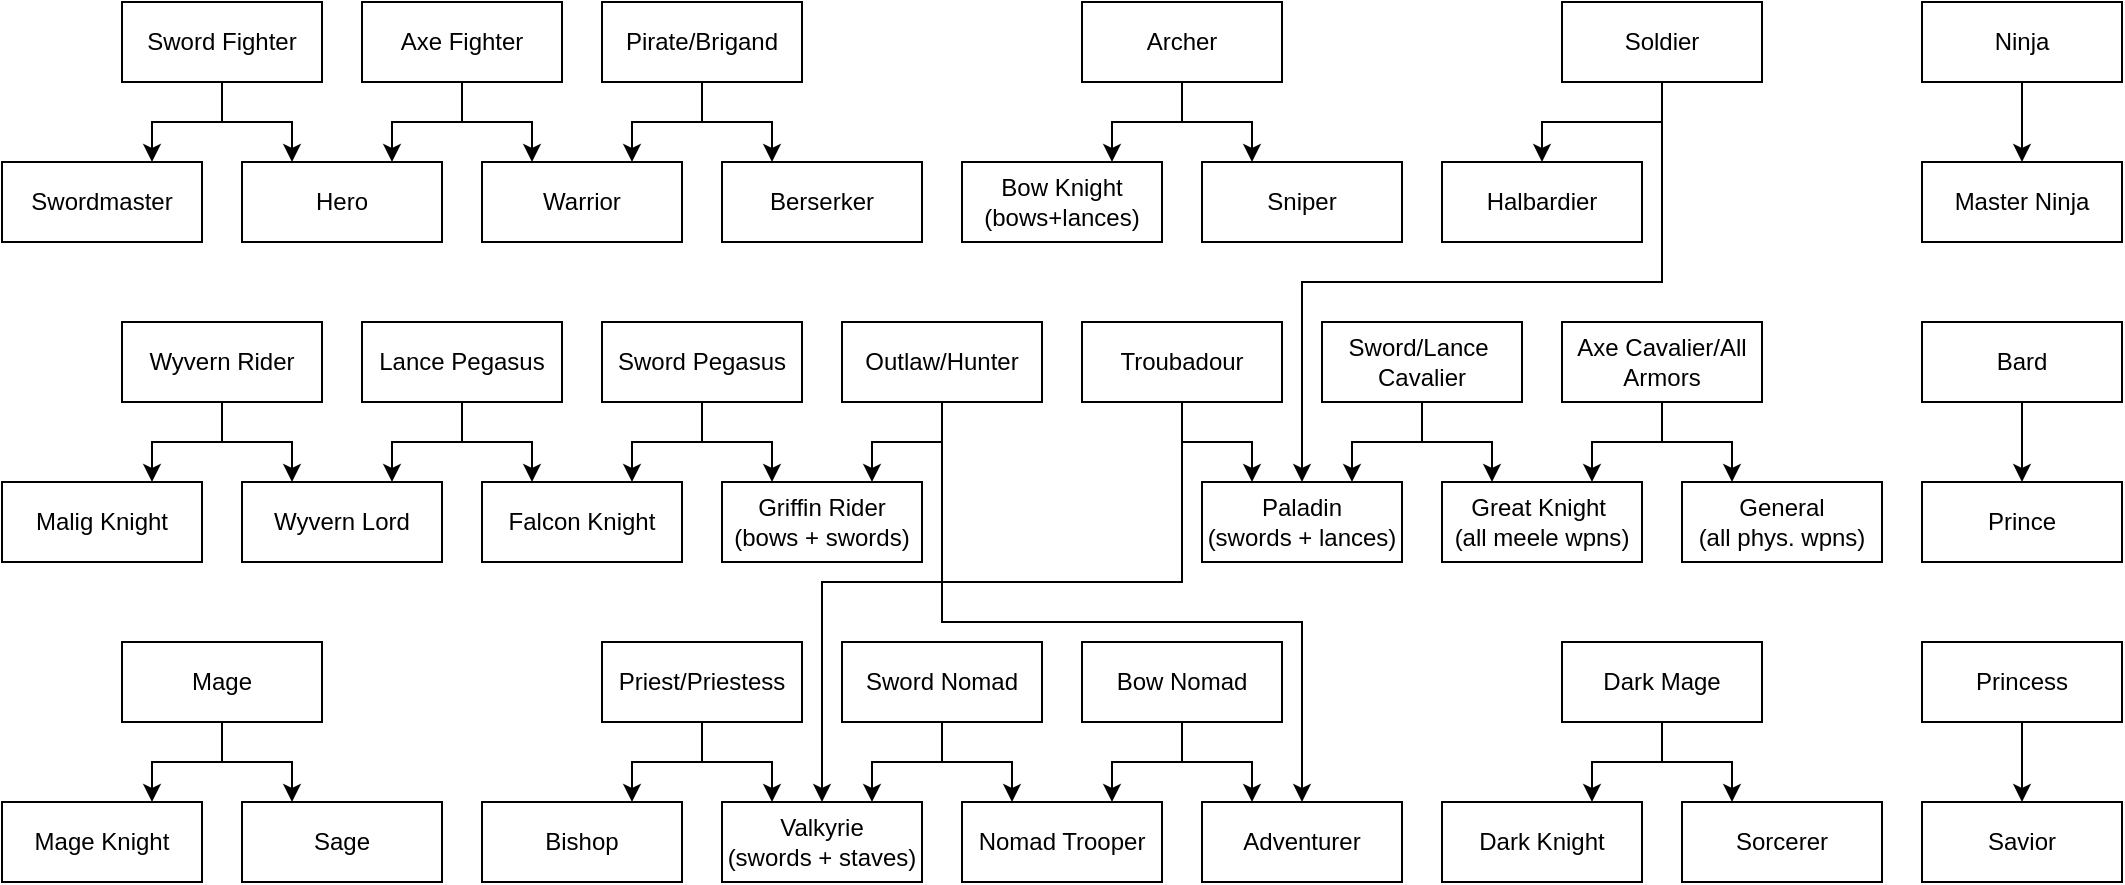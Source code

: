 <mxfile version="24.7.17">
  <diagram id="XxqG0bQk13wD3dM7bR77" name="Page-1">
    <mxGraphModel dx="724" dy="461" grid="1" gridSize="10" guides="1" tooltips="1" connect="1" arrows="1" fold="1" page="1" pageScale="1" pageWidth="1100" pageHeight="850" math="0" shadow="0">
      <root>
        <mxCell id="0" />
        <mxCell id="1" parent="0" />
        <mxCell id="kZJEnrz8YEluNi5q1bV1-3" value="" style="edgeStyle=orthogonalEdgeStyle;rounded=0;orthogonalLoop=1;jettySize=auto;html=1;entryX=0.75;entryY=0;entryDx=0;entryDy=0;" parent="1" source="kZJEnrz8YEluNi5q1bV1-1" target="kZJEnrz8YEluNi5q1bV1-2" edge="1">
          <mxGeometry relative="1" as="geometry" />
        </mxCell>
        <mxCell id="kZJEnrz8YEluNi5q1bV1-5" style="edgeStyle=orthogonalEdgeStyle;rounded=0;orthogonalLoop=1;jettySize=auto;html=1;exitX=0.5;exitY=1;exitDx=0;exitDy=0;entryX=0.25;entryY=0;entryDx=0;entryDy=0;" parent="1" source="kZJEnrz8YEluNi5q1bV1-1" target="kZJEnrz8YEluNi5q1bV1-4" edge="1">
          <mxGeometry relative="1" as="geometry" />
        </mxCell>
        <mxCell id="kZJEnrz8YEluNi5q1bV1-1" value="Sword Fighter" style="rounded=0;whiteSpace=wrap;html=1;" parent="1" vertex="1">
          <mxGeometry x="70" y="10" width="100" height="40" as="geometry" />
        </mxCell>
        <mxCell id="kZJEnrz8YEluNi5q1bV1-2" value="Swordmaster" style="rounded=0;whiteSpace=wrap;html=1;" parent="1" vertex="1">
          <mxGeometry x="10" y="90" width="100" height="40" as="geometry" />
        </mxCell>
        <mxCell id="kZJEnrz8YEluNi5q1bV1-4" value="Hero" style="rounded=0;whiteSpace=wrap;html=1;" parent="1" vertex="1">
          <mxGeometry x="130" y="90" width="100" height="40" as="geometry" />
        </mxCell>
        <mxCell id="kZJEnrz8YEluNi5q1bV1-7" style="edgeStyle=orthogonalEdgeStyle;rounded=0;orthogonalLoop=1;jettySize=auto;html=1;exitX=0.5;exitY=1;exitDx=0;exitDy=0;entryX=0.75;entryY=0;entryDx=0;entryDy=0;" parent="1" source="kZJEnrz8YEluNi5q1bV1-6" target="kZJEnrz8YEluNi5q1bV1-4" edge="1">
          <mxGeometry relative="1" as="geometry" />
        </mxCell>
        <mxCell id="kZJEnrz8YEluNi5q1bV1-9" style="edgeStyle=orthogonalEdgeStyle;rounded=0;orthogonalLoop=1;jettySize=auto;html=1;exitX=0.5;exitY=1;exitDx=0;exitDy=0;entryX=0.25;entryY=0;entryDx=0;entryDy=0;" parent="1" source="kZJEnrz8YEluNi5q1bV1-6" target="kZJEnrz8YEluNi5q1bV1-8" edge="1">
          <mxGeometry relative="1" as="geometry" />
        </mxCell>
        <mxCell id="kZJEnrz8YEluNi5q1bV1-6" value="Axe Fighter" style="rounded=0;whiteSpace=wrap;html=1;" parent="1" vertex="1">
          <mxGeometry x="190" y="10" width="100" height="40" as="geometry" />
        </mxCell>
        <mxCell id="kZJEnrz8YEluNi5q1bV1-8" value="Warrior" style="rounded=0;whiteSpace=wrap;html=1;" parent="1" vertex="1">
          <mxGeometry x="250" y="90" width="100" height="40" as="geometry" />
        </mxCell>
        <mxCell id="kZJEnrz8YEluNi5q1bV1-11" style="edgeStyle=orthogonalEdgeStyle;rounded=0;orthogonalLoop=1;jettySize=auto;html=1;entryX=0.75;entryY=0;entryDx=0;entryDy=0;" parent="1" source="kZJEnrz8YEluNi5q1bV1-10" target="kZJEnrz8YEluNi5q1bV1-8" edge="1">
          <mxGeometry relative="1" as="geometry" />
        </mxCell>
        <mxCell id="kZJEnrz8YEluNi5q1bV1-13" style="edgeStyle=orthogonalEdgeStyle;rounded=0;orthogonalLoop=1;jettySize=auto;html=1;exitX=0.5;exitY=1;exitDx=0;exitDy=0;entryX=0.25;entryY=0;entryDx=0;entryDy=0;" parent="1" source="kZJEnrz8YEluNi5q1bV1-10" target="kZJEnrz8YEluNi5q1bV1-12" edge="1">
          <mxGeometry relative="1" as="geometry" />
        </mxCell>
        <mxCell id="kZJEnrz8YEluNi5q1bV1-10" value="Pirate/Brigand" style="rounded=0;whiteSpace=wrap;html=1;" parent="1" vertex="1">
          <mxGeometry x="310" y="10" width="100" height="40" as="geometry" />
        </mxCell>
        <mxCell id="kZJEnrz8YEluNi5q1bV1-12" value="Berserker" style="rounded=0;whiteSpace=wrap;html=1;" parent="1" vertex="1">
          <mxGeometry x="370" y="90" width="100" height="40" as="geometry" />
        </mxCell>
        <mxCell id="kZJEnrz8YEluNi5q1bV1-28" value="" style="edgeStyle=orthogonalEdgeStyle;rounded=0;orthogonalLoop=1;jettySize=auto;html=1;entryX=0.25;entryY=0;entryDx=0;entryDy=0;" parent="1" source="kZJEnrz8YEluNi5q1bV1-30" target="kZJEnrz8YEluNi5q1bV1-31" edge="1">
          <mxGeometry relative="1" as="geometry" />
        </mxCell>
        <mxCell id="kZJEnrz8YEluNi5q1bV1-29" style="edgeStyle=orthogonalEdgeStyle;rounded=0;orthogonalLoop=1;jettySize=auto;html=1;exitX=0.5;exitY=1;exitDx=0;exitDy=0;entryX=0.75;entryY=0;entryDx=0;entryDy=0;" parent="1" source="kZJEnrz8YEluNi5q1bV1-30" target="kZJEnrz8YEluNi5q1bV1-32" edge="1">
          <mxGeometry relative="1" as="geometry" />
        </mxCell>
        <mxCell id="kZJEnrz8YEluNi5q1bV1-30" value="Archer" style="rounded=0;whiteSpace=wrap;html=1;" parent="1" vertex="1">
          <mxGeometry x="550" y="10" width="100" height="40" as="geometry" />
        </mxCell>
        <mxCell id="kZJEnrz8YEluNi5q1bV1-31" value="Sniper" style="rounded=0;whiteSpace=wrap;html=1;" parent="1" vertex="1">
          <mxGeometry x="610" y="90" width="100" height="40" as="geometry" />
        </mxCell>
        <mxCell id="kZJEnrz8YEluNi5q1bV1-32" value="Bow Knight&lt;div&gt;(bows+lances)&lt;/div&gt;" style="rounded=0;whiteSpace=wrap;html=1;" parent="1" vertex="1">
          <mxGeometry x="490" y="90" width="100" height="40" as="geometry" />
        </mxCell>
        <mxCell id="jifHn38ONUjNXcM0R3jG-14" style="edgeStyle=orthogonalEdgeStyle;rounded=0;orthogonalLoop=1;jettySize=auto;html=1;exitX=0.5;exitY=1;exitDx=0;exitDy=0;entryX=0.75;entryY=0;entryDx=0;entryDy=0;" edge="1" parent="1" source="kZJEnrz8YEluNi5q1bV1-35" target="kZJEnrz8YEluNi5q1bV1-39">
          <mxGeometry relative="1" as="geometry" />
        </mxCell>
        <mxCell id="jifHn38ONUjNXcM0R3jG-19" style="edgeStyle=orthogonalEdgeStyle;rounded=0;orthogonalLoop=1;jettySize=auto;html=1;exitX=0.5;exitY=1;exitDx=0;exitDy=0;entryX=0.5;entryY=0;entryDx=0;entryDy=0;" edge="1" parent="1" source="kZJEnrz8YEluNi5q1bV1-35" target="kZJEnrz8YEluNi5q1bV1-36">
          <mxGeometry relative="1" as="geometry">
            <Array as="points">
              <mxPoint x="480" y="320" />
              <mxPoint x="660" y="320" />
            </Array>
          </mxGeometry>
        </mxCell>
        <mxCell id="kZJEnrz8YEluNi5q1bV1-35" value="Outlaw/Hunter" style="rounded=0;whiteSpace=wrap;html=1;" parent="1" vertex="1">
          <mxGeometry x="430" y="170" width="100" height="40" as="geometry" />
        </mxCell>
        <mxCell id="kZJEnrz8YEluNi5q1bV1-36" value="Adventurer" style="rounded=0;whiteSpace=wrap;html=1;" parent="1" vertex="1">
          <mxGeometry x="610" y="410" width="100" height="40" as="geometry" />
        </mxCell>
        <mxCell id="kZJEnrz8YEluNi5q1bV1-39" value="Griffin Rider (bows + swords)" style="rounded=0;whiteSpace=wrap;html=1;" parent="1" vertex="1">
          <mxGeometry x="370" y="250" width="100" height="40" as="geometry" />
        </mxCell>
        <mxCell id="kZJEnrz8YEluNi5q1bV1-40" value="Nomad Trooper" style="rounded=0;whiteSpace=wrap;html=1;" parent="1" vertex="1">
          <mxGeometry x="490" y="410" width="100" height="40" as="geometry" />
        </mxCell>
        <mxCell id="kZJEnrz8YEluNi5q1bV1-45" value="Paladin&lt;div&gt;(swords + lances)&lt;/div&gt;" style="rounded=0;whiteSpace=wrap;html=1;" parent="1" vertex="1">
          <mxGeometry x="610" y="250" width="100" height="40" as="geometry" />
        </mxCell>
        <mxCell id="kZJEnrz8YEluNi5q1bV1-54" value="Falcon Knight" style="rounded=0;whiteSpace=wrap;html=1;" parent="1" vertex="1">
          <mxGeometry x="250" y="250" width="100" height="40" as="geometry" />
        </mxCell>
        <mxCell id="kZJEnrz8YEluNi5q1bV1-57" style="edgeStyle=orthogonalEdgeStyle;rounded=0;orthogonalLoop=1;jettySize=auto;html=1;exitX=0.5;exitY=1;exitDx=0;exitDy=0;entryX=0.75;entryY=0;entryDx=0;entryDy=0;" parent="1" source="kZJEnrz8YEluNi5q1bV1-56" target="kZJEnrz8YEluNi5q1bV1-45" edge="1">
          <mxGeometry relative="1" as="geometry" />
        </mxCell>
        <mxCell id="kZJEnrz8YEluNi5q1bV1-61" style="edgeStyle=orthogonalEdgeStyle;rounded=0;orthogonalLoop=1;jettySize=auto;html=1;exitX=0.5;exitY=1;exitDx=0;exitDy=0;entryX=0.25;entryY=0;entryDx=0;entryDy=0;" parent="1" source="kZJEnrz8YEluNi5q1bV1-56" target="kZJEnrz8YEluNi5q1bV1-59" edge="1">
          <mxGeometry relative="1" as="geometry" />
        </mxCell>
        <mxCell id="kZJEnrz8YEluNi5q1bV1-56" value="Sword/Lance&lt;span style=&quot;background-color: initial;&quot;&gt;&amp;nbsp;&lt;/span&gt;&lt;div&gt;&lt;span style=&quot;background-color: initial;&quot;&gt;Cavalier&lt;/span&gt;&lt;/div&gt;" style="rounded=0;whiteSpace=wrap;html=1;" parent="1" vertex="1">
          <mxGeometry x="670" y="170" width="100" height="40" as="geometry" />
        </mxCell>
        <mxCell id="kZJEnrz8YEluNi5q1bV1-62" style="edgeStyle=orthogonalEdgeStyle;rounded=0;orthogonalLoop=1;jettySize=auto;html=1;entryX=0.75;entryY=0;entryDx=0;entryDy=0;" parent="1" source="kZJEnrz8YEluNi5q1bV1-58" target="kZJEnrz8YEluNi5q1bV1-59" edge="1">
          <mxGeometry relative="1" as="geometry" />
        </mxCell>
        <mxCell id="kZJEnrz8YEluNi5q1bV1-65" style="edgeStyle=orthogonalEdgeStyle;rounded=0;orthogonalLoop=1;jettySize=auto;html=1;exitX=0.5;exitY=1;exitDx=0;exitDy=0;entryX=0.25;entryY=0;entryDx=0;entryDy=0;" parent="1" source="kZJEnrz8YEluNi5q1bV1-58" target="kZJEnrz8YEluNi5q1bV1-64" edge="1">
          <mxGeometry relative="1" as="geometry" />
        </mxCell>
        <mxCell id="kZJEnrz8YEluNi5q1bV1-58" value="Axe Cavalier/All Armors" style="rounded=0;whiteSpace=wrap;html=1;" parent="1" vertex="1">
          <mxGeometry x="790" y="170" width="100" height="40" as="geometry" />
        </mxCell>
        <mxCell id="kZJEnrz8YEluNi5q1bV1-59" value="Great Knight&amp;nbsp;&lt;div&gt;(all meele wpns&lt;span style=&quot;background-color: initial;&quot;&gt;)&lt;/span&gt;&lt;/div&gt;" style="rounded=0;whiteSpace=wrap;html=1;" parent="1" vertex="1">
          <mxGeometry x="730" y="250" width="100" height="40" as="geometry" />
        </mxCell>
        <mxCell id="kZJEnrz8YEluNi5q1bV1-64" value="General&lt;div&gt;(all phys. wpns)&lt;/div&gt;" style="rounded=0;whiteSpace=wrap;html=1;" parent="1" vertex="1">
          <mxGeometry x="850" y="250" width="100" height="40" as="geometry" />
        </mxCell>
        <mxCell id="kZJEnrz8YEluNi5q1bV1-112" style="edgeStyle=orthogonalEdgeStyle;rounded=0;orthogonalLoop=1;jettySize=auto;html=1;exitX=0.5;exitY=1;exitDx=0;exitDy=0;entryX=0.75;entryY=0;entryDx=0;entryDy=0;" parent="1" source="kZJEnrz8YEluNi5q1bV1-67" target="kZJEnrz8YEluNi5q1bV1-54" edge="1">
          <mxGeometry relative="1" as="geometry" />
        </mxCell>
        <mxCell id="kZJEnrz8YEluNi5q1bV1-113" style="edgeStyle=orthogonalEdgeStyle;rounded=0;orthogonalLoop=1;jettySize=auto;html=1;exitX=0.5;exitY=1;exitDx=0;exitDy=0;entryX=0.25;entryY=0;entryDx=0;entryDy=0;" parent="1" source="kZJEnrz8YEluNi5q1bV1-67" target="kZJEnrz8YEluNi5q1bV1-39" edge="1">
          <mxGeometry relative="1" as="geometry" />
        </mxCell>
        <mxCell id="kZJEnrz8YEluNi5q1bV1-67" value="Sword Pegasus" style="rounded=0;whiteSpace=wrap;html=1;" parent="1" vertex="1">
          <mxGeometry x="310" y="170" width="100" height="40" as="geometry" />
        </mxCell>
        <mxCell id="kZJEnrz8YEluNi5q1bV1-70" value="Wyvern Lord" style="rounded=0;whiteSpace=wrap;html=1;" parent="1" vertex="1">
          <mxGeometry x="130" y="250" width="100" height="40" as="geometry" />
        </mxCell>
        <mxCell id="kZJEnrz8YEluNi5q1bV1-73" style="edgeStyle=orthogonalEdgeStyle;rounded=0;orthogonalLoop=1;jettySize=auto;html=1;entryX=0.25;entryY=0;entryDx=0;entryDy=0;" parent="1" source="kZJEnrz8YEluNi5q1bV1-72" target="kZJEnrz8YEluNi5q1bV1-70" edge="1">
          <mxGeometry relative="1" as="geometry">
            <Array as="points">
              <mxPoint x="120" y="230" />
              <mxPoint x="155" y="230" />
            </Array>
          </mxGeometry>
        </mxCell>
        <mxCell id="kZJEnrz8YEluNi5q1bV1-75" style="edgeStyle=orthogonalEdgeStyle;rounded=0;orthogonalLoop=1;jettySize=auto;html=1;exitX=0.5;exitY=1;exitDx=0;exitDy=0;entryX=0.75;entryY=0;entryDx=0;entryDy=0;" parent="1" source="kZJEnrz8YEluNi5q1bV1-72" target="kZJEnrz8YEluNi5q1bV1-74" edge="1">
          <mxGeometry relative="1" as="geometry" />
        </mxCell>
        <mxCell id="kZJEnrz8YEluNi5q1bV1-72" value="Wyvern Rider" style="rounded=0;whiteSpace=wrap;html=1;" parent="1" vertex="1">
          <mxGeometry x="70" y="170" width="100" height="40" as="geometry" />
        </mxCell>
        <mxCell id="kZJEnrz8YEluNi5q1bV1-74" value="Malig Knight" style="rounded=0;whiteSpace=wrap;html=1;" parent="1" vertex="1">
          <mxGeometry x="10" y="250" width="100" height="40" as="geometry" />
        </mxCell>
        <mxCell id="kZJEnrz8YEluNi5q1bV1-82" style="edgeStyle=orthogonalEdgeStyle;rounded=0;orthogonalLoop=1;jettySize=auto;html=1;exitX=0.5;exitY=1;exitDx=0;exitDy=0;entryX=0.75;entryY=0;entryDx=0;entryDy=0;" parent="1" source="kZJEnrz8YEluNi5q1bV1-76" target="kZJEnrz8YEluNi5q1bV1-79" edge="1">
          <mxGeometry relative="1" as="geometry" />
        </mxCell>
        <mxCell id="kZJEnrz8YEluNi5q1bV1-83" style="edgeStyle=orthogonalEdgeStyle;rounded=0;orthogonalLoop=1;jettySize=auto;html=1;exitX=0.5;exitY=1;exitDx=0;exitDy=0;entryX=0.25;entryY=0;entryDx=0;entryDy=0;" parent="1" source="kZJEnrz8YEluNi5q1bV1-76" target="kZJEnrz8YEluNi5q1bV1-80" edge="1">
          <mxGeometry relative="1" as="geometry" />
        </mxCell>
        <mxCell id="kZJEnrz8YEluNi5q1bV1-76" value="Mage" style="rounded=0;whiteSpace=wrap;html=1;" parent="1" vertex="1">
          <mxGeometry x="70" y="330" width="100" height="40" as="geometry" />
        </mxCell>
        <mxCell id="jifHn38ONUjNXcM0R3jG-2" style="edgeStyle=orthogonalEdgeStyle;rounded=0;orthogonalLoop=1;jettySize=auto;html=1;entryX=0.75;entryY=0;entryDx=0;entryDy=0;" edge="1" parent="1" source="kZJEnrz8YEluNi5q1bV1-77" target="jifHn38ONUjNXcM0R3jG-1">
          <mxGeometry relative="1" as="geometry" />
        </mxCell>
        <mxCell id="jifHn38ONUjNXcM0R3jG-3" style="edgeStyle=orthogonalEdgeStyle;rounded=0;orthogonalLoop=1;jettySize=auto;html=1;exitX=0.5;exitY=1;exitDx=0;exitDy=0;entryX=0.25;entryY=0;entryDx=0;entryDy=0;" edge="1" parent="1" source="kZJEnrz8YEluNi5q1bV1-77" target="kZJEnrz8YEluNi5q1bV1-85">
          <mxGeometry relative="1" as="geometry" />
        </mxCell>
        <mxCell id="kZJEnrz8YEluNi5q1bV1-77" value="Priest/Priestess" style="rounded=0;whiteSpace=wrap;html=1;" parent="1" vertex="1">
          <mxGeometry x="310" y="330" width="100" height="40" as="geometry" />
        </mxCell>
        <mxCell id="kZJEnrz8YEluNi5q1bV1-79" value="Mage Knight" style="rounded=0;whiteSpace=wrap;html=1;" parent="1" vertex="1">
          <mxGeometry x="10" y="410" width="100" height="40" as="geometry" />
        </mxCell>
        <mxCell id="kZJEnrz8YEluNi5q1bV1-80" value="Sage" style="rounded=0;whiteSpace=wrap;html=1;" parent="1" vertex="1">
          <mxGeometry x="130" y="410" width="100" height="40" as="geometry" />
        </mxCell>
        <mxCell id="kZJEnrz8YEluNi5q1bV1-85" value="Valkyrie&lt;div&gt;(swords + staves)&lt;/div&gt;" style="rounded=0;whiteSpace=wrap;html=1;" parent="1" vertex="1">
          <mxGeometry x="370" y="410" width="100" height="40" as="geometry" />
        </mxCell>
        <mxCell id="kZJEnrz8YEluNi5q1bV1-90" style="edgeStyle=orthogonalEdgeStyle;rounded=0;orthogonalLoop=1;jettySize=auto;html=1;entryX=0.75;entryY=0;entryDx=0;entryDy=0;" parent="1" source="kZJEnrz8YEluNi5q1bV1-87" target="kZJEnrz8YEluNi5q1bV1-88" edge="1">
          <mxGeometry relative="1" as="geometry" />
        </mxCell>
        <mxCell id="kZJEnrz8YEluNi5q1bV1-91" style="edgeStyle=orthogonalEdgeStyle;rounded=0;orthogonalLoop=1;jettySize=auto;html=1;exitX=0.5;exitY=1;exitDx=0;exitDy=0;entryX=0.25;entryY=0;entryDx=0;entryDy=0;" parent="1" source="kZJEnrz8YEluNi5q1bV1-87" target="kZJEnrz8YEluNi5q1bV1-89" edge="1">
          <mxGeometry relative="1" as="geometry" />
        </mxCell>
        <mxCell id="kZJEnrz8YEluNi5q1bV1-87" value="Dark Mage" style="rounded=0;whiteSpace=wrap;html=1;" parent="1" vertex="1">
          <mxGeometry x="790" y="330" width="100" height="40" as="geometry" />
        </mxCell>
        <mxCell id="kZJEnrz8YEluNi5q1bV1-88" value="Dark Knight" style="rounded=0;whiteSpace=wrap;html=1;" parent="1" vertex="1">
          <mxGeometry x="730" y="410" width="100" height="40" as="geometry" />
        </mxCell>
        <mxCell id="kZJEnrz8YEluNi5q1bV1-89" value="Sorcerer" style="rounded=0;whiteSpace=wrap;html=1;" parent="1" vertex="1">
          <mxGeometry x="850" y="410" width="100" height="40" as="geometry" />
        </mxCell>
        <mxCell id="kZJEnrz8YEluNi5q1bV1-95" style="edgeStyle=orthogonalEdgeStyle;rounded=0;orthogonalLoop=1;jettySize=auto;html=1;exitX=0.5;exitY=1;exitDx=0;exitDy=0;" parent="1" source="kZJEnrz8YEluNi5q1bV1-93" target="kZJEnrz8YEluNi5q1bV1-94" edge="1">
          <mxGeometry relative="1" as="geometry" />
        </mxCell>
        <mxCell id="kZJEnrz8YEluNi5q1bV1-93" value="Ninja" style="rounded=0;whiteSpace=wrap;html=1;" parent="1" vertex="1">
          <mxGeometry x="970" y="10" width="100" height="40" as="geometry" />
        </mxCell>
        <mxCell id="kZJEnrz8YEluNi5q1bV1-94" value="Master Ninja" style="rounded=0;whiteSpace=wrap;html=1;" parent="1" vertex="1">
          <mxGeometry x="970" y="90" width="100" height="40" as="geometry" />
        </mxCell>
        <mxCell id="kZJEnrz8YEluNi5q1bV1-98" style="edgeStyle=orthogonalEdgeStyle;rounded=0;orthogonalLoop=1;jettySize=auto;html=1;exitX=0.5;exitY=1;exitDx=0;exitDy=0;" parent="1" source="kZJEnrz8YEluNi5q1bV1-96" target="kZJEnrz8YEluNi5q1bV1-97" edge="1">
          <mxGeometry relative="1" as="geometry" />
        </mxCell>
        <mxCell id="kZJEnrz8YEluNi5q1bV1-96" value="Bard" style="rounded=0;whiteSpace=wrap;html=1;" parent="1" vertex="1">
          <mxGeometry x="970" y="170" width="100" height="40" as="geometry" />
        </mxCell>
        <mxCell id="kZJEnrz8YEluNi5q1bV1-97" value="Prince" style="rounded=0;whiteSpace=wrap;html=1;" parent="1" vertex="1">
          <mxGeometry x="970" y="250" width="100" height="40" as="geometry" />
        </mxCell>
        <mxCell id="kZJEnrz8YEluNi5q1bV1-101" style="edgeStyle=orthogonalEdgeStyle;rounded=0;orthogonalLoop=1;jettySize=auto;html=1;" parent="1" source="kZJEnrz8YEluNi5q1bV1-99" target="kZJEnrz8YEluNi5q1bV1-100" edge="1">
          <mxGeometry relative="1" as="geometry" />
        </mxCell>
        <mxCell id="kZJEnrz8YEluNi5q1bV1-99" value="Princess" style="rounded=0;whiteSpace=wrap;html=1;" parent="1" vertex="1">
          <mxGeometry x="970" y="330" width="100" height="40" as="geometry" />
        </mxCell>
        <mxCell id="kZJEnrz8YEluNi5q1bV1-100" value="Savior" style="rounded=0;whiteSpace=wrap;html=1;" parent="1" vertex="1">
          <mxGeometry x="970" y="410" width="100" height="40" as="geometry" />
        </mxCell>
        <mxCell id="kZJEnrz8YEluNi5q1bV1-104" style="edgeStyle=orthogonalEdgeStyle;rounded=0;orthogonalLoop=1;jettySize=auto;html=1;exitX=0.5;exitY=1;exitDx=0;exitDy=0;entryX=0.5;entryY=0;entryDx=0;entryDy=0;" parent="1" source="kZJEnrz8YEluNi5q1bV1-102" target="kZJEnrz8YEluNi5q1bV1-103" edge="1">
          <mxGeometry relative="1" as="geometry" />
        </mxCell>
        <mxCell id="kZJEnrz8YEluNi5q1bV1-105" style="edgeStyle=orthogonalEdgeStyle;rounded=0;orthogonalLoop=1;jettySize=auto;html=1;exitX=0.5;exitY=1;exitDx=0;exitDy=0;entryX=0.5;entryY=0;entryDx=0;entryDy=0;" parent="1" source="kZJEnrz8YEluNi5q1bV1-102" target="kZJEnrz8YEluNi5q1bV1-45" edge="1">
          <mxGeometry relative="1" as="geometry">
            <Array as="points">
              <mxPoint x="840" y="150" />
              <mxPoint x="660" y="150" />
            </Array>
          </mxGeometry>
        </mxCell>
        <mxCell id="kZJEnrz8YEluNi5q1bV1-102" value="Soldier" style="rounded=0;whiteSpace=wrap;html=1;" parent="1" vertex="1">
          <mxGeometry x="790" y="10" width="100" height="40" as="geometry" />
        </mxCell>
        <mxCell id="kZJEnrz8YEluNi5q1bV1-103" value="Halbardier" style="rounded=0;whiteSpace=wrap;html=1;" parent="1" vertex="1">
          <mxGeometry x="730" y="90" width="100" height="40" as="geometry" />
        </mxCell>
        <mxCell id="kZJEnrz8YEluNi5q1bV1-118" style="edgeStyle=orthogonalEdgeStyle;rounded=0;orthogonalLoop=1;jettySize=auto;html=1;entryX=0.25;entryY=0;entryDx=0;entryDy=0;" parent="1" source="kZJEnrz8YEluNi5q1bV1-117" target="kZJEnrz8YEluNi5q1bV1-54" edge="1">
          <mxGeometry relative="1" as="geometry" />
        </mxCell>
        <mxCell id="kZJEnrz8YEluNi5q1bV1-121" style="edgeStyle=orthogonalEdgeStyle;rounded=0;orthogonalLoop=1;jettySize=auto;html=1;exitX=0.5;exitY=1;exitDx=0;exitDy=0;entryX=0.75;entryY=0;entryDx=0;entryDy=0;" parent="1" source="kZJEnrz8YEluNi5q1bV1-117" target="kZJEnrz8YEluNi5q1bV1-70" edge="1">
          <mxGeometry relative="1" as="geometry">
            <Array as="points">
              <mxPoint x="240" y="230" />
              <mxPoint x="205" y="230" />
            </Array>
          </mxGeometry>
        </mxCell>
        <mxCell id="kZJEnrz8YEluNi5q1bV1-117" value="Lance Pegasus" style="rounded=0;whiteSpace=wrap;html=1;" parent="1" vertex="1">
          <mxGeometry x="190" y="170" width="100" height="40" as="geometry" />
        </mxCell>
        <mxCell id="jifHn38ONUjNXcM0R3jG-1" value="Bishop" style="rounded=0;whiteSpace=wrap;html=1;" vertex="1" parent="1">
          <mxGeometry x="250" y="410" width="100" height="40" as="geometry" />
        </mxCell>
        <mxCell id="jifHn38ONUjNXcM0R3jG-5" style="edgeStyle=orthogonalEdgeStyle;rounded=0;orthogonalLoop=1;jettySize=auto;html=1;exitX=0.5;exitY=1;exitDx=0;exitDy=0;entryX=0.75;entryY=0;entryDx=0;entryDy=0;" edge="1" parent="1" source="jifHn38ONUjNXcM0R3jG-4" target="kZJEnrz8YEluNi5q1bV1-85">
          <mxGeometry relative="1" as="geometry" />
        </mxCell>
        <mxCell id="jifHn38ONUjNXcM0R3jG-13" style="edgeStyle=orthogonalEdgeStyle;rounded=0;orthogonalLoop=1;jettySize=auto;html=1;exitX=0.5;exitY=1;exitDx=0;exitDy=0;entryX=0.25;entryY=0;entryDx=0;entryDy=0;" edge="1" parent="1" source="jifHn38ONUjNXcM0R3jG-4" target="kZJEnrz8YEluNi5q1bV1-40">
          <mxGeometry relative="1" as="geometry" />
        </mxCell>
        <mxCell id="jifHn38ONUjNXcM0R3jG-4" value="Sword Nomad" style="rounded=0;whiteSpace=wrap;html=1;" vertex="1" parent="1">
          <mxGeometry x="430" y="330" width="100" height="40" as="geometry" />
        </mxCell>
        <mxCell id="jifHn38ONUjNXcM0R3jG-17" style="edgeStyle=orthogonalEdgeStyle;rounded=0;orthogonalLoop=1;jettySize=auto;html=1;exitX=0.5;exitY=1;exitDx=0;exitDy=0;entryX=0.75;entryY=0;entryDx=0;entryDy=0;" edge="1" parent="1" source="jifHn38ONUjNXcM0R3jG-15" target="kZJEnrz8YEluNi5q1bV1-40">
          <mxGeometry relative="1" as="geometry" />
        </mxCell>
        <mxCell id="jifHn38ONUjNXcM0R3jG-18" style="edgeStyle=orthogonalEdgeStyle;rounded=0;orthogonalLoop=1;jettySize=auto;html=1;exitX=0.5;exitY=1;exitDx=0;exitDy=0;entryX=0.25;entryY=0;entryDx=0;entryDy=0;" edge="1" parent="1" source="jifHn38ONUjNXcM0R3jG-15" target="kZJEnrz8YEluNi5q1bV1-36">
          <mxGeometry relative="1" as="geometry" />
        </mxCell>
        <mxCell id="jifHn38ONUjNXcM0R3jG-15" value="Bow Nomad" style="rounded=0;whiteSpace=wrap;html=1;" vertex="1" parent="1">
          <mxGeometry x="550" y="330" width="100" height="40" as="geometry" />
        </mxCell>
        <mxCell id="jifHn38ONUjNXcM0R3jG-21" style="edgeStyle=orthogonalEdgeStyle;rounded=0;orthogonalLoop=1;jettySize=auto;html=1;exitX=0.5;exitY=1;exitDx=0;exitDy=0;" edge="1" parent="1" source="jifHn38ONUjNXcM0R3jG-20" target="kZJEnrz8YEluNi5q1bV1-85">
          <mxGeometry relative="1" as="geometry">
            <Array as="points">
              <mxPoint x="600" y="300" />
              <mxPoint x="420" y="300" />
            </Array>
          </mxGeometry>
        </mxCell>
        <mxCell id="jifHn38ONUjNXcM0R3jG-23" style="edgeStyle=orthogonalEdgeStyle;rounded=0;orthogonalLoop=1;jettySize=auto;html=1;exitX=0.5;exitY=1;exitDx=0;exitDy=0;entryX=0.25;entryY=0;entryDx=0;entryDy=0;" edge="1" parent="1" source="jifHn38ONUjNXcM0R3jG-20" target="kZJEnrz8YEluNi5q1bV1-45">
          <mxGeometry relative="1" as="geometry" />
        </mxCell>
        <mxCell id="jifHn38ONUjNXcM0R3jG-20" value="Troubadour" style="rounded=0;whiteSpace=wrap;html=1;" vertex="1" parent="1">
          <mxGeometry x="550" y="170" width="100" height="40" as="geometry" />
        </mxCell>
      </root>
    </mxGraphModel>
  </diagram>
</mxfile>
